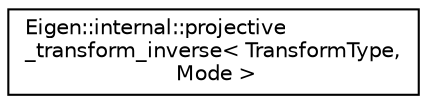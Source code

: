 digraph "Graphical Class Hierarchy"
{
  edge [fontname="Helvetica",fontsize="10",labelfontname="Helvetica",labelfontsize="10"];
  node [fontname="Helvetica",fontsize="10",shape=record];
  rankdir="LR";
  Node1 [label="Eigen::internal::projective\l_transform_inverse\< TransformType,\l Mode \>",height=0.2,width=0.4,color="black", fillcolor="white", style="filled",URL="$struct_eigen_1_1internal_1_1projective__transform__inverse.html"];
}
